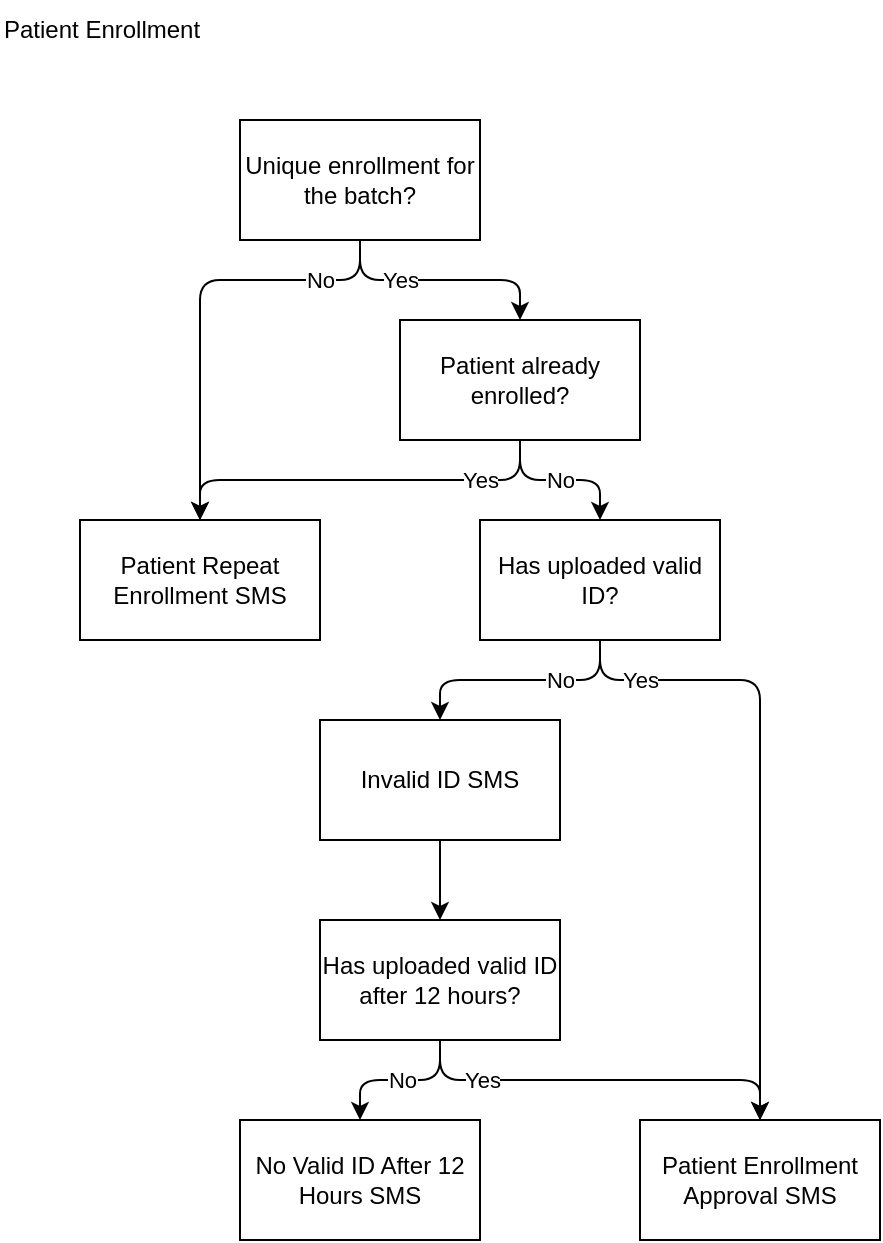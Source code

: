<mxfile>
    <diagram id="TaLe2RkKAlyfnmkdeISu" name="Decision Tree">
        <mxGraphModel dx="-173" dy="499" grid="1" gridSize="10" guides="1" tooltips="1" connect="1" arrows="1" fold="1" page="1" pageScale="1" pageWidth="850" pageHeight="1100" math="0" shadow="0">
            <root>
                <mxCell id="0"/>
                <mxCell id="1" parent="0"/>
                <mxCell id="2" value="Patient Enrollment" style="text;html=1;align=left;verticalAlign=middle;resizable=0;points=[];autosize=1;strokeColor=none;fillColor=none;" parent="1" vertex="1">
                    <mxGeometry x="920" y="80" width="120" height="30" as="geometry"/>
                </mxCell>
                <mxCell id="3" value="Yes&lt;br&gt;" style="edgeStyle=none;html=1;exitX=0.5;exitY=1;exitDx=0;exitDy=0;entryX=0.5;entryY=0;entryDx=0;entryDy=0;" parent="1" source="5" target="11" edge="1">
                    <mxGeometry x="-0.333" relative="1" as="geometry">
                        <Array as="points">
                            <mxPoint x="1100" y="220"/>
                            <mxPoint x="1180" y="220"/>
                        </Array>
                        <mxPoint as="offset"/>
                    </mxGeometry>
                </mxCell>
                <mxCell id="4" value="No&lt;br&gt;" style="edgeStyle=none;html=1;exitX=0.5;exitY=1;exitDx=0;exitDy=0;entryX=0.5;entryY=0;entryDx=0;entryDy=0;" parent="1" source="5" target="6" edge="1">
                    <mxGeometry x="-0.636" relative="1" as="geometry">
                        <Array as="points">
                            <mxPoint x="1100" y="220"/>
                            <mxPoint x="1020" y="220"/>
                        </Array>
                        <mxPoint as="offset"/>
                    </mxGeometry>
                </mxCell>
                <mxCell id="5" value="&lt;font style=&quot;font-size: 12px;&quot;&gt;Unique enrollment for the batch?&lt;br&gt;&lt;/font&gt;" style="rounded=0;whiteSpace=wrap;html=1;fillColor=none;" parent="1" vertex="1">
                    <mxGeometry x="1040" y="140" width="120" height="60" as="geometry"/>
                </mxCell>
                <mxCell id="6" value="&lt;font style=&quot;font-size: 12px;&quot;&gt;Patient Repeat Enrollment SMS&lt;br&gt;&lt;/font&gt;" style="rounded=0;whiteSpace=wrap;html=1;fillColor=none;" parent="1" vertex="1">
                    <mxGeometry x="960" y="340" width="120" height="60" as="geometry"/>
                </mxCell>
                <mxCell id="7" style="edgeStyle=none;html=1;entryX=0.5;entryY=0;entryDx=0;entryDy=0;exitX=0.5;exitY=1;exitDx=0;exitDy=0;" parent="1" source="11" target="14" edge="1">
                    <mxGeometry relative="1" as="geometry">
                        <Array as="points">
                            <mxPoint x="1180" y="320"/>
                            <mxPoint x="1220" y="320"/>
                        </Array>
                    </mxGeometry>
                </mxCell>
                <mxCell id="8" value="No" style="edgeLabel;html=1;align=center;verticalAlign=middle;resizable=0;points=[];" parent="7" vertex="1" connectable="0">
                    <mxGeometry x="0.014" relative="1" as="geometry">
                        <mxPoint x="-1" as="offset"/>
                    </mxGeometry>
                </mxCell>
                <mxCell id="9" style="edgeStyle=none;html=1;exitX=0.5;exitY=1;exitDx=0;exitDy=0;entryX=0.5;entryY=0;entryDx=0;entryDy=0;" parent="1" source="11" target="6" edge="1">
                    <mxGeometry relative="1" as="geometry">
                        <Array as="points">
                            <mxPoint x="1180" y="320"/>
                            <mxPoint x="1020" y="320"/>
                        </Array>
                    </mxGeometry>
                </mxCell>
                <mxCell id="10" value="Yes" style="edgeLabel;html=1;align=center;verticalAlign=middle;resizable=0;points=[];" parent="9" vertex="1" connectable="0">
                    <mxGeometry x="-0.402" relative="1" as="geometry">
                        <mxPoint x="20" as="offset"/>
                    </mxGeometry>
                </mxCell>
                <mxCell id="11" value="&lt;font style=&quot;font-size: 12px;&quot;&gt;Patient already enrolled?&lt;br&gt;&lt;/font&gt;" style="rounded=0;whiteSpace=wrap;html=1;fillColor=none;" parent="1" vertex="1">
                    <mxGeometry x="1120" y="240" width="120" height="60" as="geometry"/>
                </mxCell>
                <mxCell id="12" value="No" style="edgeStyle=none;html=1;exitX=0.5;exitY=1;exitDx=0;exitDy=0;entryX=0.5;entryY=0;entryDx=0;entryDy=0;" parent="1" source="14" target="16" edge="1">
                    <mxGeometry x="-0.333" relative="1" as="geometry">
                        <Array as="points">
                            <mxPoint x="1220" y="420"/>
                            <mxPoint x="1140" y="420"/>
                        </Array>
                        <mxPoint as="offset"/>
                    </mxGeometry>
                </mxCell>
                <mxCell id="13" value="Yes&lt;br&gt;" style="edgeStyle=none;html=1;exitX=0.5;exitY=1;exitDx=0;exitDy=0;entryX=0.5;entryY=0;entryDx=0;entryDy=0;" parent="1" source="14" target="17" edge="1">
                    <mxGeometry x="-0.75" relative="1" as="geometry">
                        <Array as="points">
                            <mxPoint x="1220" y="420"/>
                            <mxPoint x="1300" y="420"/>
                        </Array>
                        <mxPoint as="offset"/>
                    </mxGeometry>
                </mxCell>
                <mxCell id="14" value="&lt;font style=&quot;font-size: 12px;&quot;&gt;Has uploaded valid ID?&lt;br&gt;&lt;/font&gt;" style="rounded=0;whiteSpace=wrap;html=1;fillColor=none;" parent="1" vertex="1">
                    <mxGeometry x="1160" y="340" width="120" height="60" as="geometry"/>
                </mxCell>
                <mxCell id="15" style="edgeStyle=none;html=1;entryX=0.5;entryY=0;entryDx=0;entryDy=0;" parent="1" source="16" target="22" edge="1">
                    <mxGeometry relative="1" as="geometry"/>
                </mxCell>
                <mxCell id="16" value="&lt;font style=&quot;font-size: 12px;&quot;&gt;Invalid ID SMS&lt;br&gt;&lt;/font&gt;" style="rounded=0;whiteSpace=wrap;html=1;fillColor=none;" parent="1" vertex="1">
                    <mxGeometry x="1080" y="440" width="120" height="60" as="geometry"/>
                </mxCell>
                <mxCell id="17" value="&lt;font style=&quot;font-size: 12px;&quot;&gt;Patient Enrollment Approval SMS&lt;br&gt;&lt;/font&gt;" style="rounded=0;whiteSpace=wrap;html=1;fillColor=none;" parent="1" vertex="1">
                    <mxGeometry x="1240" y="640" width="120" height="60" as="geometry"/>
                </mxCell>
                <mxCell id="18" style="edgeStyle=none;html=1;exitX=0.5;exitY=1;exitDx=0;exitDy=0;entryX=0.5;entryY=0;entryDx=0;entryDy=0;" parent="1" source="22" target="23" edge="1">
                    <mxGeometry relative="1" as="geometry">
                        <Array as="points">
                            <mxPoint x="1140" y="620"/>
                            <mxPoint x="1100" y="620"/>
                        </Array>
                    </mxGeometry>
                </mxCell>
                <mxCell id="19" value="No" style="edgeLabel;html=1;align=center;verticalAlign=middle;resizable=0;points=[];" parent="18" vertex="1" connectable="0">
                    <mxGeometry x="-0.029" relative="1" as="geometry">
                        <mxPoint as="offset"/>
                    </mxGeometry>
                </mxCell>
                <mxCell id="20" style="edgeStyle=none;html=1;exitX=0.5;exitY=1;exitDx=0;exitDy=0;entryX=0.5;entryY=0;entryDx=0;entryDy=0;" parent="1" source="22" target="17" edge="1">
                    <mxGeometry relative="1" as="geometry">
                        <Array as="points">
                            <mxPoint x="1140" y="620"/>
                            <mxPoint x="1300" y="620"/>
                        </Array>
                    </mxGeometry>
                </mxCell>
                <mxCell id="21" value="Yes" style="edgeLabel;html=1;align=center;verticalAlign=middle;resizable=0;points=[];" parent="20" vertex="1" connectable="0">
                    <mxGeometry x="-0.596" relative="1" as="geometry">
                        <mxPoint as="offset"/>
                    </mxGeometry>
                </mxCell>
                <mxCell id="22" value="&lt;font style=&quot;font-size: 12px;&quot;&gt;Has uploaded valid ID after 12 hours?&lt;br&gt;&lt;/font&gt;" style="rounded=0;whiteSpace=wrap;html=1;fillColor=none;" parent="1" vertex="1">
                    <mxGeometry x="1080" y="540" width="120" height="60" as="geometry"/>
                </mxCell>
                <mxCell id="23" value="&lt;font style=&quot;font-size: 12px;&quot;&gt;No Valid ID After 12 Hours SMS&lt;br&gt;&lt;/font&gt;" style="rounded=0;whiteSpace=wrap;html=1;fillColor=none;" parent="1" vertex="1">
                    <mxGeometry x="1040" y="640" width="120" height="60" as="geometry"/>
                </mxCell>
            </root>
        </mxGraphModel>
    </diagram>
    <diagram id="meiuRHZsYUnqdzDoraj_" name="Data Flow Diagram">
        <mxGraphModel dx="-173" dy="-601" grid="1" gridSize="10" guides="1" tooltips="1" connect="1" arrows="1" fold="1" page="1" pageScale="1" pageWidth="850" pageHeight="1100" math="0" shadow="0">
            <root>
                <mxCell id="0"/>
                <mxCell id="1" parent="0"/>
                <mxCell id="WnGBfVEDo_EBX4ITjBDv-1" value="" style="rounded=0;whiteSpace=wrap;html=1;fillColor=none;container=0;" parent="1" vertex="1">
                    <mxGeometry x="960" y="1360" width="1640" height="400" as="geometry"/>
                </mxCell>
                <mxCell id="WnGBfVEDo_EBX4ITjBDv-2" value="" style="rounded=0;whiteSpace=wrap;html=1;fillColor=none;container=0;" parent="1" vertex="1">
                    <mxGeometry x="960" y="1200" width="1640" height="160" as="geometry"/>
                </mxCell>
                <mxCell id="WnGBfVEDo_EBX4ITjBDv-3" value="Pulse Care Doctors" style="rounded=0;whiteSpace=wrap;html=1;fillColor=none;rotation=-90;" parent="1" vertex="1">
                    <mxGeometry x="860" y="1260" width="160" height="40" as="geometry"/>
                </mxCell>
                <mxCell id="WnGBfVEDo_EBX4ITjBDv-4" value="Coordinators" style="rounded=0;whiteSpace=wrap;html=1;fillColor=none;rotation=-90;" parent="1" vertex="1">
                    <mxGeometry x="740" y="1540" width="400" height="40" as="geometry"/>
                </mxCell>
                <mxCell id="WnGBfVEDo_EBX4ITjBDv-5" value="Patient Enrollment" style="text;html=1;align=left;verticalAlign=middle;resizable=0;points=[];autosize=1;strokeColor=none;fillColor=none;" parent="1" vertex="1">
                    <mxGeometry x="920" y="1160" width="120" height="30" as="geometry"/>
                </mxCell>
                <mxCell id="WnGBfVEDo_EBX4ITjBDv-6" style="edgeStyle=none;html=1;exitX=0.5;exitY=1;exitDx=0;exitDy=0;entryX=0.5;entryY=0;entryDx=0;entryDy=0;" parent="1" source="WnGBfVEDo_EBX4ITjBDv-7" target="WnGBfVEDo_EBX4ITjBDv-10" edge="1">
                    <mxGeometry relative="1" as="geometry"/>
                </mxCell>
                <mxCell id="WnGBfVEDo_EBX4ITjBDv-7" value="Fill out patient enrollment form on Pulse Care website" style="rounded=0;whiteSpace=wrap;html=1;fillColor=none;" parent="1" vertex="1">
                    <mxGeometry x="1000" y="1240" width="80" height="80" as="geometry"/>
                </mxCell>
                <mxCell id="VKbcqkP2-g-CF3kvYMGH-36" style="edgeStyle=none;html=1;exitX=1;exitY=0.5;exitDx=0;exitDy=0;entryX=0;entryY=0.5;entryDx=0;entryDy=0;" parent="1" source="WnGBfVEDo_EBX4ITjBDv-10" target="VKbcqkP2-g-CF3kvYMGH-33" edge="1">
                    <mxGeometry relative="1" as="geometry"/>
                </mxCell>
                <mxCell id="WnGBfVEDo_EBX4ITjBDv-10" value="Extract Zendesk Tickets via Airtable" style="rounded=0;whiteSpace=wrap;html=1;fillColor=none;" parent="1" vertex="1">
                    <mxGeometry x="1000" y="1600" width="80" height="80" as="geometry"/>
                </mxCell>
                <mxCell id="Ty8dwQuLGtx6oFfgXMB--10" style="edgeStyle=none;html=1;exitX=1;exitY=0.5;exitDx=0;exitDy=0;entryX=0;entryY=0.5;entryDx=0;entryDy=0;" parent="1" source="WnGBfVEDo_EBX4ITjBDv-18" target="ppqUc3Kj1UbSSkdjZho5-1" edge="1">
                    <mxGeometry relative="1" as="geometry">
                        <Array as="points">
                            <mxPoint x="1580" y="1480"/>
                            <mxPoint x="1580" y="1640"/>
                        </Array>
                    </mxGeometry>
                </mxCell>
                <mxCell id="WnGBfVEDo_EBX4ITjBDv-18" value="Input in Pulsecare PV database via Airtable form" style="rounded=0;whiteSpace=wrap;html=1;fillColor=none;" parent="1" vertex="1">
                    <mxGeometry x="1460" y="1440" width="80" height="80" as="geometry"/>
                </mxCell>
                <mxCell id="WnGBfVEDo_EBX4ITjBDv-26" style="edgeStyle=none;html=1;entryX=0.5;entryY=1;entryDx=0;entryDy=0;" parent="1" source="WnGBfVEDo_EBX4ITjBDv-30" target="WnGBfVEDo_EBX4ITjBDv-32" edge="1">
                    <mxGeometry relative="1" as="geometry"/>
                </mxCell>
                <mxCell id="WnGBfVEDo_EBX4ITjBDv-27" value="Yes" style="edgeLabel;html=1;align=center;verticalAlign=middle;resizable=0;points=[];" parent="WnGBfVEDo_EBX4ITjBDv-26" vertex="1" connectable="0">
                    <mxGeometry x="-0.2" relative="1" as="geometry">
                        <mxPoint as="offset"/>
                    </mxGeometry>
                </mxCell>
                <mxCell id="Ty8dwQuLGtx6oFfgXMB--19" style="edgeStyle=none;html=1;exitX=1;exitY=0.5;exitDx=0;exitDy=0;entryX=0;entryY=0.5;entryDx=0;entryDy=0;" parent="1" source="WnGBfVEDo_EBX4ITjBDv-30" target="Ty8dwQuLGtx6oFfgXMB--4" edge="1">
                    <mxGeometry relative="1" as="geometry"/>
                </mxCell>
                <mxCell id="-fDMFIEjz7D64Vl1k_3E-11" value="No" style="edgeLabel;html=1;align=center;verticalAlign=middle;resizable=0;points=[];" parent="Ty8dwQuLGtx6oFfgXMB--19" vertex="1" connectable="0">
                    <mxGeometry x="-0.458" y="1" relative="1" as="geometry">
                        <mxPoint x="-6" y="1" as="offset"/>
                    </mxGeometry>
                </mxCell>
                <mxCell id="WnGBfVEDo_EBX4ITjBDv-30" value="Patient&lt;br&gt;is an HCP&lt;br&gt;transferee?" style="rhombus;whiteSpace=wrap;html=1;" parent="1" vertex="1">
                    <mxGeometry x="2060" y="1580" width="120" height="120" as="geometry"/>
                </mxCell>
                <mxCell id="Ty8dwQuLGtx6oFfgXMB--18" style="edgeStyle=none;html=1;entryX=0;entryY=0.5;entryDx=0;entryDy=0;" parent="1" source="WnGBfVEDo_EBX4ITjBDv-32" target="Ty8dwQuLGtx6oFfgXMB--4" edge="1">
                    <mxGeometry relative="1" as="geometry">
                        <Array as="points">
                            <mxPoint x="2200" y="1480"/>
                            <mxPoint x="2200" y="1640"/>
                        </Array>
                    </mxGeometry>
                </mxCell>
                <mxCell id="WnGBfVEDo_EBX4ITjBDv-32" value="Validate HCP patient code" style="rounded=0;whiteSpace=wrap;html=1;fillColor=none;" parent="1" vertex="1">
                    <mxGeometry x="2080" y="1440" width="80" height="80" as="geometry"/>
                </mxCell>
                <mxCell id="VKbcqkP2-g-CF3kvYMGH-37" style="edgeStyle=none;html=1;exitX=1;exitY=0.5;exitDx=0;exitDy=0;entryX=0;entryY=0.5;entryDx=0;entryDy=0;" parent="1" source="VKbcqkP2-g-CF3kvYMGH-33" target="VKbcqkP2-g-CF3kvYMGH-34" edge="1">
                    <mxGeometry relative="1" as="geometry"/>
                </mxCell>
                <mxCell id="3" value="Yes" style="edgeLabel;html=1;align=center;verticalAlign=middle;resizable=0;points=[];" parent="VKbcqkP2-g-CF3kvYMGH-37" vertex="1" connectable="0">
                    <mxGeometry x="-0.145" relative="1" as="geometry">
                        <mxPoint as="offset"/>
                    </mxGeometry>
                </mxCell>
                <mxCell id="VKbcqkP2-g-CF3kvYMGH-38" style="edgeStyle=none;html=1;exitX=0.5;exitY=0;exitDx=0;exitDy=0;entryX=0;entryY=0.5;entryDx=0;entryDy=0;" parent="1" source="VKbcqkP2-g-CF3kvYMGH-33" target="VKbcqkP2-g-CF3kvYMGH-35" edge="1">
                    <mxGeometry relative="1" as="geometry">
                        <Array as="points">
                            <mxPoint x="1180" y="1480"/>
                        </Array>
                    </mxGeometry>
                </mxCell>
                <mxCell id="2" value="No" style="edgeLabel;html=1;align=center;verticalAlign=middle;resizable=0;points=[];" parent="VKbcqkP2-g-CF3kvYMGH-38" vertex="1" connectable="0">
                    <mxGeometry x="-0.821" y="1" relative="1" as="geometry">
                        <mxPoint as="offset"/>
                    </mxGeometry>
                </mxCell>
                <mxCell id="VKbcqkP2-g-CF3kvYMGH-33" value="Unique&lt;br&gt;enrollment&lt;br&gt;for this&lt;br&gt;batch?" style="rhombus;whiteSpace=wrap;html=1;" parent="1" vertex="1">
                    <mxGeometry x="1120" y="1580" width="120" height="120" as="geometry"/>
                </mxCell>
                <mxCell id="VKbcqkP2-g-CF3kvYMGH-39" style="edgeStyle=none;html=1;exitX=0.5;exitY=0;exitDx=0;exitDy=0;" parent="1" source="VKbcqkP2-g-CF3kvYMGH-34" target="VKbcqkP2-g-CF3kvYMGH-35" edge="1">
                    <mxGeometry relative="1" as="geometry"/>
                </mxCell>
                <mxCell id="6" value="Yes" style="edgeLabel;html=1;align=center;verticalAlign=middle;resizable=0;points=[];" parent="VKbcqkP2-g-CF3kvYMGH-39" vertex="1" connectable="0">
                    <mxGeometry x="-0.298" relative="1" as="geometry">
                        <mxPoint as="offset"/>
                    </mxGeometry>
                </mxCell>
                <mxCell id="Ty8dwQuLGtx6oFfgXMB--8" style="edgeStyle=none;html=1;exitX=1;exitY=0.5;exitDx=0;exitDy=0;entryX=0;entryY=0.5;entryDx=0;entryDy=0;" parent="1" source="VKbcqkP2-g-CF3kvYMGH-34" target="VKbcqkP2-g-CF3kvYMGH-41" edge="1">
                    <mxGeometry relative="1" as="geometry"/>
                </mxCell>
                <mxCell id="4" value="No" style="edgeLabel;html=1;align=center;verticalAlign=middle;resizable=0;points=[];" parent="Ty8dwQuLGtx6oFfgXMB--8" vertex="1" connectable="0">
                    <mxGeometry x="-0.145" relative="1" as="geometry">
                        <mxPoint as="offset"/>
                    </mxGeometry>
                </mxCell>
                <mxCell id="VKbcqkP2-g-CF3kvYMGH-34" value="Patient&lt;br&gt;already&lt;br&gt;enrolled?" style="rhombus;whiteSpace=wrap;html=1;" parent="1" vertex="1">
                    <mxGeometry x="1280" y="1580" width="120" height="120" as="geometry"/>
                </mxCell>
                <mxCell id="Ty8dwQuLGtx6oFfgXMB--20" style="edgeStyle=none;html=1;exitX=0.5;exitY=0;exitDx=0;exitDy=0;entryX=0.5;entryY=0;entryDx=0;entryDy=0;" parent="1" source="VKbcqkP2-g-CF3kvYMGH-35" target="Ty8dwQuLGtx6oFfgXMB--6" edge="1">
                    <mxGeometry relative="1" as="geometry">
                        <Array as="points">
                            <mxPoint x="1340" y="1400"/>
                            <mxPoint x="2400" y="1400"/>
                        </Array>
                    </mxGeometry>
                </mxCell>
                <mxCell id="VKbcqkP2-g-CF3kvYMGH-35" value="Send Patient Repeat Enrollment SMS" style="rounded=0;whiteSpace=wrap;html=1;fillColor=none;" parent="1" vertex="1">
                    <mxGeometry x="1300" y="1440" width="80" height="80" as="geometry"/>
                </mxCell>
                <mxCell id="Ty8dwQuLGtx6oFfgXMB--9" style="edgeStyle=none;html=1;" parent="1" source="VKbcqkP2-g-CF3kvYMGH-41" target="WnGBfVEDo_EBX4ITjBDv-18" edge="1">
                    <mxGeometry relative="1" as="geometry"/>
                </mxCell>
                <mxCell id="7" value="Yes" style="edgeLabel;html=1;align=center;verticalAlign=middle;resizable=0;points=[];" parent="Ty8dwQuLGtx6oFfgXMB--9" vertex="1" connectable="0">
                    <mxGeometry x="-0.316" relative="1" as="geometry">
                        <mxPoint as="offset"/>
                    </mxGeometry>
                </mxCell>
                <mxCell id="Ty8dwQuLGtx6oFfgXMB--11" style="edgeStyle=none;html=1;exitX=1;exitY=0.5;exitDx=0;exitDy=0;" parent="1" source="VKbcqkP2-g-CF3kvYMGH-41" edge="1">
                    <mxGeometry relative="1" as="geometry">
                        <mxPoint x="1600" y="1639.915" as="targetPoint"/>
                    </mxGeometry>
                </mxCell>
                <mxCell id="5" value="No" style="edgeLabel;html=1;align=center;verticalAlign=middle;resizable=0;points=[];" parent="Ty8dwQuLGtx6oFfgXMB--11" vertex="1" connectable="0">
                    <mxGeometry x="-0.308" relative="1" as="geometry">
                        <mxPoint as="offset"/>
                    </mxGeometry>
                </mxCell>
                <mxCell id="VKbcqkP2-g-CF3kvYMGH-41" value="In unenrolled&lt;br&gt;AE list?" style="rhombus;whiteSpace=wrap;html=1;" parent="1" vertex="1">
                    <mxGeometry x="1440" y="1580" width="120" height="120" as="geometry"/>
                </mxCell>
                <mxCell id="Ty8dwQuLGtx6oFfgXMB--12" style="edgeStyle=none;html=1;exitX=0.5;exitY=0;exitDx=0;exitDy=0;" parent="1" source="ppqUc3Kj1UbSSkdjZho5-1" target="ppqUc3Kj1UbSSkdjZho5-2" edge="1">
                    <mxGeometry relative="1" as="geometry"/>
                </mxCell>
                <mxCell id="8" value="No" style="edgeLabel;html=1;align=center;verticalAlign=middle;resizable=0;points=[];" parent="Ty8dwQuLGtx6oFfgXMB--12" vertex="1" connectable="0">
                    <mxGeometry x="-0.319" relative="1" as="geometry">
                        <mxPoint as="offset"/>
                    </mxGeometry>
                </mxCell>
                <mxCell id="Ty8dwQuLGtx6oFfgXMB--15" style="edgeStyle=none;html=1;exitX=1;exitY=0.5;exitDx=0;exitDy=0;entryX=0;entryY=0.5;entryDx=0;entryDy=0;" parent="1" source="ppqUc3Kj1UbSSkdjZho5-1" target="WnGBfVEDo_EBX4ITjBDv-30" edge="1">
                    <mxGeometry relative="1" as="geometry">
                        <mxPoint x="1760" y="1640" as="targetPoint"/>
                    </mxGeometry>
                </mxCell>
                <mxCell id="9" value="Yes" style="edgeLabel;html=1;align=center;verticalAlign=middle;resizable=0;points=[];" parent="Ty8dwQuLGtx6oFfgXMB--15" vertex="1" connectable="0">
                    <mxGeometry x="-0.159" relative="1" as="geometry">
                        <mxPoint x="-123" as="offset"/>
                    </mxGeometry>
                </mxCell>
                <mxCell id="ppqUc3Kj1UbSSkdjZho5-1" value="Patient&lt;br&gt;uploaded&lt;br&gt;a valid ID?" style="rhombus;whiteSpace=wrap;html=1;" parent="1" vertex="1">
                    <mxGeometry x="1600" y="1580" width="120" height="120" as="geometry"/>
                </mxCell>
                <mxCell id="Ty8dwQuLGtx6oFfgXMB--13" style="edgeStyle=none;html=1;exitX=1;exitY=0.5;exitDx=0;exitDy=0;entryX=0;entryY=0.5;entryDx=0;entryDy=0;" parent="1" source="ppqUc3Kj1UbSSkdjZho5-2" target="Ty8dwQuLGtx6oFfgXMB--1" edge="1">
                    <mxGeometry relative="1" as="geometry"/>
                </mxCell>
                <mxCell id="Ty8dwQuLGtx6oFfgXMB--22" style="edgeStyle=none;html=1;exitX=0.5;exitY=0;exitDx=0;exitDy=0;entryX=0.5;entryY=0;entryDx=0;entryDy=0;" parent="1" source="ppqUc3Kj1UbSSkdjZho5-2" target="Ty8dwQuLGtx6oFfgXMB--6" edge="1">
                    <mxGeometry relative="1" as="geometry">
                        <Array as="points">
                            <mxPoint x="1660" y="1400"/>
                            <mxPoint x="2400" y="1400"/>
                        </Array>
                    </mxGeometry>
                </mxCell>
                <mxCell id="ppqUc3Kj1UbSSkdjZho5-2" value="Send Invalid ID SMS" style="rounded=0;whiteSpace=wrap;html=1;fillColor=none;" parent="1" vertex="1">
                    <mxGeometry x="1620" y="1440" width="80" height="80" as="geometry"/>
                </mxCell>
                <mxCell id="Ty8dwQuLGtx6oFfgXMB--14" style="edgeStyle=none;html=1;exitX=1;exitY=0.5;exitDx=0;exitDy=0;" parent="1" source="Ty8dwQuLGtx6oFfgXMB--1" target="Ty8dwQuLGtx6oFfgXMB--2" edge="1">
                    <mxGeometry relative="1" as="geometry"/>
                </mxCell>
                <mxCell id="10" value="No" style="edgeLabel;html=1;align=center;verticalAlign=middle;resizable=0;points=[];" parent="Ty8dwQuLGtx6oFfgXMB--14" vertex="1" connectable="0">
                    <mxGeometry x="-0.08" relative="1" as="geometry">
                        <mxPoint as="offset"/>
                    </mxGeometry>
                </mxCell>
                <mxCell id="Ty8dwQuLGtx6oFfgXMB--17" style="edgeStyle=none;html=1;exitX=0.5;exitY=1;exitDx=0;exitDy=0;entryX=0;entryY=0.5;entryDx=0;entryDy=0;" parent="1" source="Ty8dwQuLGtx6oFfgXMB--1" target="WnGBfVEDo_EBX4ITjBDv-30" edge="1">
                    <mxGeometry relative="1" as="geometry">
                        <mxPoint x="1820" y="1580" as="targetPoint"/>
                        <Array as="points">
                            <mxPoint x="1820" y="1640"/>
                        </Array>
                    </mxGeometry>
                </mxCell>
                <mxCell id="11" value="Yes" style="edgeLabel;html=1;align=center;verticalAlign=middle;resizable=0;points=[];" parent="Ty8dwQuLGtx6oFfgXMB--17" vertex="1" connectable="0">
                    <mxGeometry x="0.012" relative="1" as="geometry">
                        <mxPoint x="-72" y="-80" as="offset"/>
                    </mxGeometry>
                </mxCell>
                <mxCell id="Ty8dwQuLGtx6oFfgXMB--1" value="Patient has &lt;br&gt;uploaded a valid ID before&lt;br&gt;12 hours?" style="rhombus;whiteSpace=wrap;html=1;" parent="1" vertex="1">
                    <mxGeometry x="1760" y="1420" width="120" height="120" as="geometry"/>
                </mxCell>
                <mxCell id="Ty8dwQuLGtx6oFfgXMB--21" style="edgeStyle=none;html=1;exitX=0.5;exitY=0;exitDx=0;exitDy=0;entryX=0.5;entryY=0;entryDx=0;entryDy=0;" parent="1" source="Ty8dwQuLGtx6oFfgXMB--2" target="Ty8dwQuLGtx6oFfgXMB--6" edge="1">
                    <mxGeometry relative="1" as="geometry">
                        <Array as="points">
                            <mxPoint x="1980" y="1400"/>
                            <mxPoint x="2400" y="1400"/>
                        </Array>
                    </mxGeometry>
                </mxCell>
                <mxCell id="Ty8dwQuLGtx6oFfgXMB--2" value="No Valid ID After 12 Hours SMS" style="rounded=0;whiteSpace=wrap;html=1;fillColor=none;" parent="1" vertex="1">
                    <mxGeometry x="1940" y="1440" width="80" height="80" as="geometry"/>
                </mxCell>
                <mxCell id="Ty8dwQuLGtx6oFfgXMB--3" style="edgeStyle=none;html=1;exitX=1;exitY=0.5;exitDx=0;exitDy=0;" parent="1" source="Ty8dwQuLGtx6oFfgXMB--4" target="Ty8dwQuLGtx6oFfgXMB--6" edge="1">
                    <mxGeometry relative="1" as="geometry"/>
                </mxCell>
                <mxCell id="Ty8dwQuLGtx6oFfgXMB--4" value="Send Patient Enrollment Approval&lt;br&gt;SMS" style="rounded=0;whiteSpace=wrap;html=1;fillColor=none;" parent="1" vertex="1">
                    <mxGeometry x="2240" y="1600" width="80" height="80" as="geometry"/>
                </mxCell>
                <mxCell id="Ty8dwQuLGtx6oFfgXMB--5" style="edgeStyle=none;html=1;exitX=1;exitY=0.5;exitDx=0;exitDy=0;entryX=0.5;entryY=1;entryDx=0;entryDy=0;" parent="1" source="Ty8dwQuLGtx6oFfgXMB--6" target="Ty8dwQuLGtx6oFfgXMB--7" edge="1">
                    <mxGeometry relative="1" as="geometry">
                        <Array as="points">
                            <mxPoint x="2520" y="1640.36"/>
                        </Array>
                    </mxGeometry>
                </mxCell>
                <mxCell id="Ty8dwQuLGtx6oFfgXMB--6" value="Broadcast&lt;br&gt;Messages" style="rounded=0;whiteSpace=wrap;html=1;fillColor=none;" parent="1" vertex="1">
                    <mxGeometry x="2360" y="1600" width="80" height="80" as="geometry"/>
                </mxCell>
                <mxCell id="Ty8dwQuLGtx6oFfgXMB--7" value="Patient receives an SMS regarding enrollment" style="rounded=0;whiteSpace=wrap;html=1;fillColor=none;" parent="1" vertex="1">
                    <mxGeometry x="2480" y="1239.36" width="80" height="80" as="geometry"/>
                </mxCell>
            </root>
        </mxGraphModel>
    </diagram>
</mxfile>